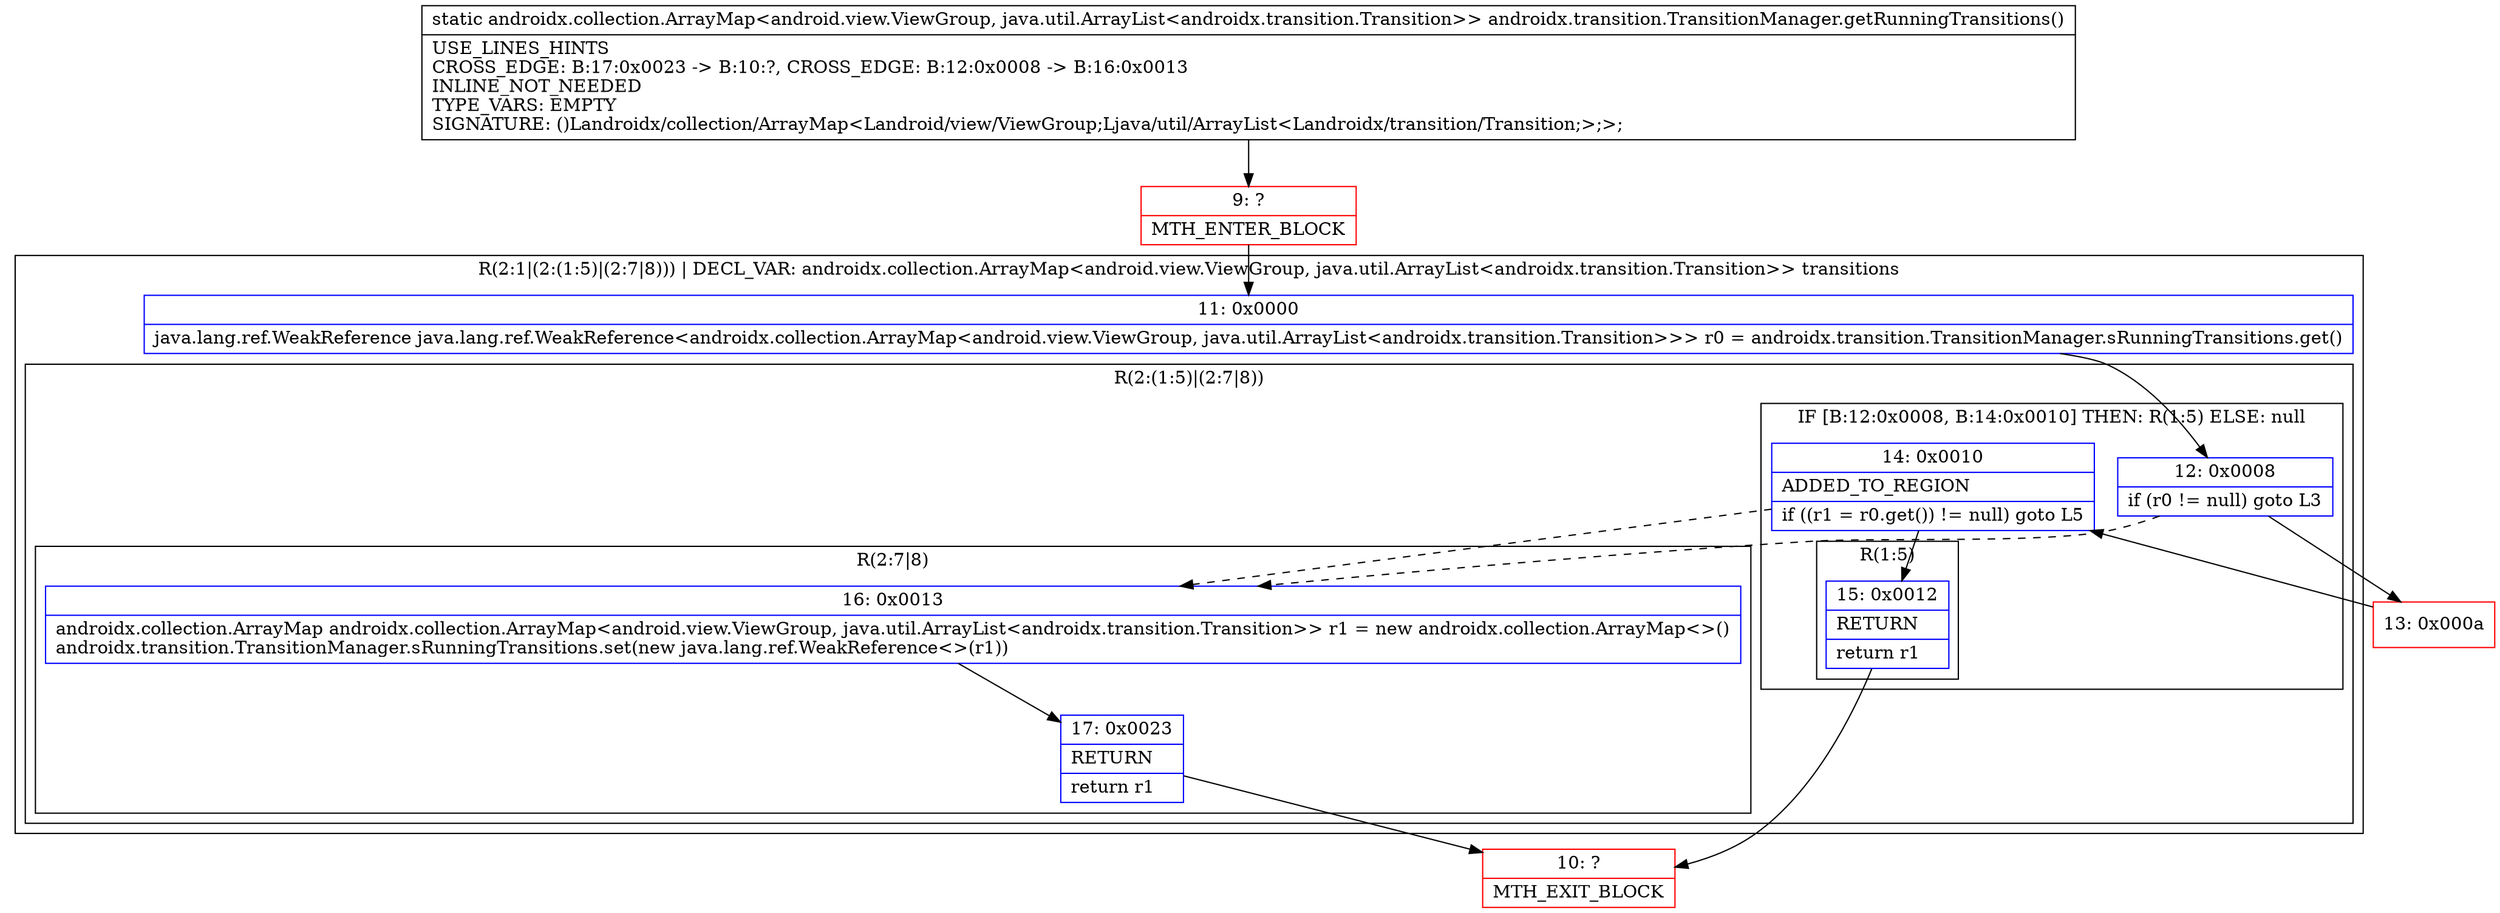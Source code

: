 digraph "CFG forandroidx.transition.TransitionManager.getRunningTransitions()Landroidx\/collection\/ArrayMap;" {
subgraph cluster_Region_969156434 {
label = "R(2:1|(2:(1:5)|(2:7|8))) | DECL_VAR: androidx.collection.ArrayMap\<android.view.ViewGroup, java.util.ArrayList\<androidx.transition.Transition\>\> transitions\l";
node [shape=record,color=blue];
Node_11 [shape=record,label="{11\:\ 0x0000|java.lang.ref.WeakReference java.lang.ref.WeakReference\<androidx.collection.ArrayMap\<android.view.ViewGroup, java.util.ArrayList\<androidx.transition.Transition\>\>\> r0 = androidx.transition.TransitionManager.sRunningTransitions.get()\l}"];
subgraph cluster_Region_2047567168 {
label = "R(2:(1:5)|(2:7|8))";
node [shape=record,color=blue];
subgraph cluster_IfRegion_1177736226 {
label = "IF [B:12:0x0008, B:14:0x0010] THEN: R(1:5) ELSE: null";
node [shape=record,color=blue];
Node_12 [shape=record,label="{12\:\ 0x0008|if (r0 != null) goto L3\l}"];
Node_14 [shape=record,label="{14\:\ 0x0010|ADDED_TO_REGION\l|if ((r1 = r0.get()) != null) goto L5\l}"];
subgraph cluster_Region_1064234339 {
label = "R(1:5)";
node [shape=record,color=blue];
Node_15 [shape=record,label="{15\:\ 0x0012|RETURN\l|return r1\l}"];
}
}
subgraph cluster_Region_1313416597 {
label = "R(2:7|8)";
node [shape=record,color=blue];
Node_16 [shape=record,label="{16\:\ 0x0013|androidx.collection.ArrayMap androidx.collection.ArrayMap\<android.view.ViewGroup, java.util.ArrayList\<androidx.transition.Transition\>\> r1 = new androidx.collection.ArrayMap\<\>()\landroidx.transition.TransitionManager.sRunningTransitions.set(new java.lang.ref.WeakReference\<\>(r1))\l}"];
Node_17 [shape=record,label="{17\:\ 0x0023|RETURN\l|return r1\l}"];
}
}
}
Node_9 [shape=record,color=red,label="{9\:\ ?|MTH_ENTER_BLOCK\l}"];
Node_13 [shape=record,color=red,label="{13\:\ 0x000a}"];
Node_10 [shape=record,color=red,label="{10\:\ ?|MTH_EXIT_BLOCK\l}"];
MethodNode[shape=record,label="{static androidx.collection.ArrayMap\<android.view.ViewGroup, java.util.ArrayList\<androidx.transition.Transition\>\> androidx.transition.TransitionManager.getRunningTransitions()  | USE_LINES_HINTS\lCROSS_EDGE: B:17:0x0023 \-\> B:10:?, CROSS_EDGE: B:12:0x0008 \-\> B:16:0x0013\lINLINE_NOT_NEEDED\lTYPE_VARS: EMPTY\lSIGNATURE: ()Landroidx\/collection\/ArrayMap\<Landroid\/view\/ViewGroup;Ljava\/util\/ArrayList\<Landroidx\/transition\/Transition;\>;\>;\l}"];
MethodNode -> Node_9;Node_11 -> Node_12;
Node_12 -> Node_13;
Node_12 -> Node_16[style=dashed];
Node_14 -> Node_15;
Node_14 -> Node_16[style=dashed];
Node_15 -> Node_10;
Node_16 -> Node_17;
Node_17 -> Node_10;
Node_9 -> Node_11;
Node_13 -> Node_14;
}

